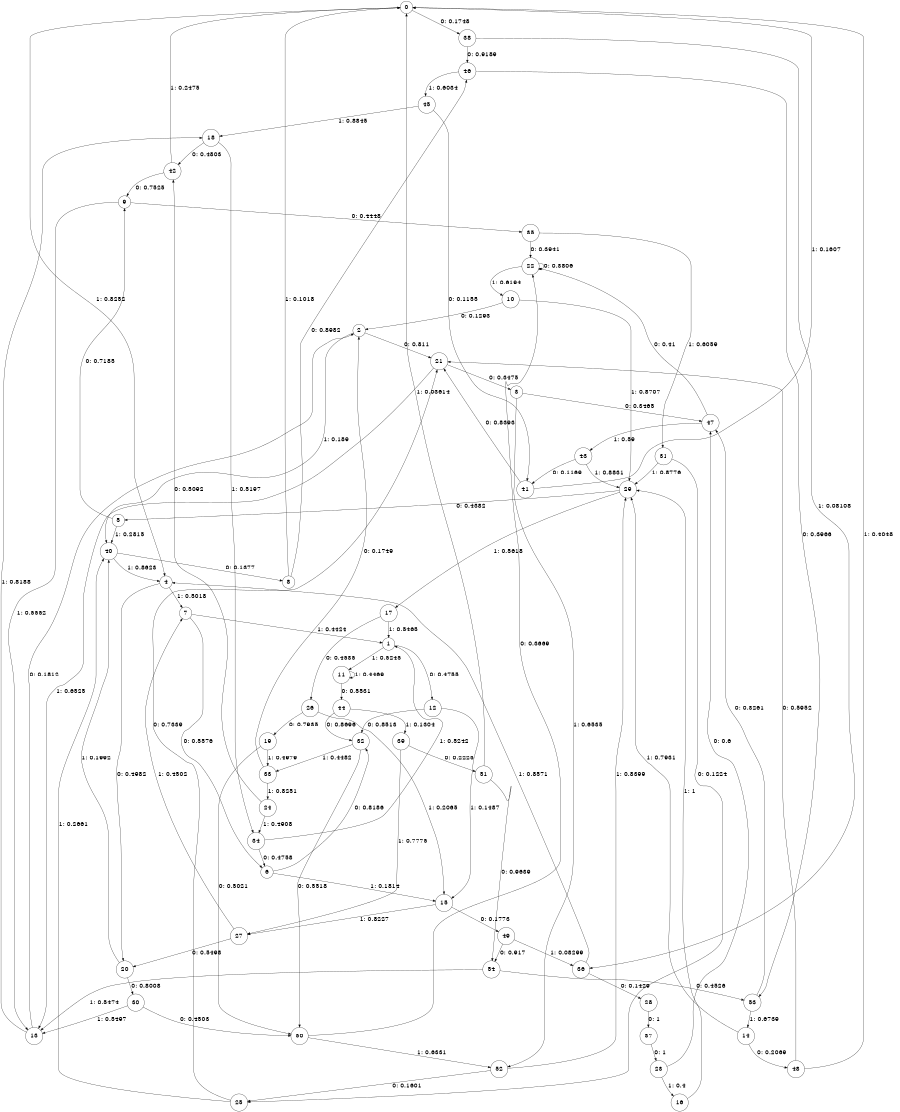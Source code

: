 digraph "ch13randomL10" {
size = "6,8.5";
ratio = "fill";
node [shape = circle];
node [fontsize = 24];
edge [fontsize = 24];
0 -> 38 [label = "0: 0.1748   "];
0 -> 4 [label = "1: 0.8252   "];
1 -> 12 [label = "0: 0.4755   "];
1 -> 11 [label = "1: 0.5245   "];
2 -> 21 [label = "0: 0.811    "];
2 -> 40 [label = "1: 0.189    "];
3 -> 47 [label = "0: 0.3465   "];
3 -> 52 [label = "1: 0.6535   "];
4 -> 20 [label = "0: 0.4982   "];
4 -> 7 [label = "1: 0.5018   "];
5 -> 9 [label = "0: 0.7185   "];
5 -> 40 [label = "1: 0.2815   "];
6 -> 32 [label = "0: 0.8186   "];
6 -> 15 [label = "1: 0.1814   "];
7 -> 6 [label = "0: 0.5576   "];
7 -> 1 [label = "1: 0.4424   "];
8 -> 46 [label = "0: 0.8982   "];
8 -> 0 [label = "1: 0.1018   "];
9 -> 35 [label = "0: 0.4448   "];
9 -> 13 [label = "1: 0.5552   "];
10 -> 2 [label = "0: 0.1293   "];
10 -> 29 [label = "1: 0.8707   "];
11 -> 44 [label = "0: 0.5531   "];
11 -> 11 [label = "1: 0.4469   "];
12 -> 32 [label = "0: 0.8513   "];
12 -> 15 [label = "1: 0.1487   "];
13 -> 2 [label = "0: 0.1812   "];
13 -> 18 [label = "1: 0.8188   "];
14 -> 48 [label = "0: 0.2069   "];
14 -> 29 [label = "1: 0.7931   "];
15 -> 49 [label = "0: 0.1773   "];
15 -> 27 [label = "1: 0.8227   "];
16 -> 29 [label = "1: 1        "];
17 -> 26 [label = "0: 0.4535   "];
17 -> 1 [label = "1: 0.5465   "];
18 -> 42 [label = "0: 0.4803   "];
18 -> 34 [label = "1: 0.5197   "];
19 -> 50 [label = "0: 0.5021   "];
19 -> 33 [label = "1: 0.4979   "];
20 -> 30 [label = "0: 0.8008   "];
20 -> 40 [label = "1: 0.1992   "];
21 -> 3 [label = "0: 0.3475   "];
21 -> 13 [label = "1: 0.6525   "];
22 -> 22 [label = "0: 0.3806   "];
22 -> 10 [label = "1: 0.6194   "];
23 -> 47 [label = "0: 0.6      "];
23 -> 16 [label = "1: 0.4      "];
24 -> 42 [label = "0: 0.5092   "];
24 -> 34 [label = "1: 0.4908   "];
25 -> 21 [label = "0: 0.7339   "];
25 -> 40 [label = "1: 0.2661   "];
26 -> 19 [label = "0: 0.7935   "];
26 -> 15 [label = "1: 0.2065   "];
27 -> 20 [label = "0: 0.5498   "];
27 -> 7 [label = "1: 0.4502   "];
28 -> 37 [label = "0: 1        "];
29 -> 5 [label = "0: 0.4382   "];
29 -> 17 [label = "1: 0.5618   "];
30 -> 50 [label = "0: 0.4503   "];
30 -> 13 [label = "1: 0.5497   "];
31 -> 25 [label = "0: 0.1224   "];
31 -> 29 [label = "1: 0.8776   "];
32 -> 50 [label = "0: 0.5518   "];
32 -> 33 [label = "1: 0.4482   "];
33 -> 2 [label = "0: 0.1749   "];
33 -> 24 [label = "1: 0.8251   "];
34 -> 6 [label = "0: 0.4758   "];
34 -> 1 [label = "1: 0.5242   "];
35 -> 22 [label = "0: 0.3941   "];
35 -> 31 [label = "1: 0.6059   "];
36 -> 28 [label = "0: 0.1429   "];
36 -> 4 [label = "1: 0.8571   "];
37 -> 23 [label = "0: 1        "];
38 -> 46 [label = "0: 0.9189   "];
38 -> 36 [label = "1: 0.08108  "];
39 -> 51 [label = "0: 0.2225   "];
39 -> 27 [label = "1: 0.7775   "];
40 -> 8 [label = "0: 0.1377   "];
40 -> 4 [label = "1: 0.8623   "];
41 -> 21 [label = "0: 0.8393   "];
41 -> 0 [label = "1: 0.1607   "];
42 -> 9 [label = "0: 0.7525   "];
42 -> 0 [label = "1: 0.2475   "];
43 -> 41 [label = "0: 0.1169   "];
43 -> 29 [label = "1: 0.8831   "];
44 -> 32 [label = "0: 0.8696   "];
44 -> 39 [label = "1: 0.1304   "];
45 -> 41 [label = "0: 0.1155   "];
45 -> 18 [label = "1: 0.8845   "];
46 -> 53 [label = "0: 0.3966   "];
46 -> 45 [label = "1: 0.6034   "];
47 -> 22 [label = "0: 0.41     "];
47 -> 43 [label = "1: 0.59     "];
48 -> 21 [label = "0: 0.5952   "];
48 -> 0 [label = "1: 0.4048   "];
49 -> 54 [label = "0: 0.917    "];
49 -> 36 [label = "1: 0.08299  "];
50 -> 22 [label = "0: 0.3669   "];
50 -> 52 [label = "1: 0.6331   "];
51 -> 54 [label = "0: 0.9639   "];
51 -> 0 [label = "1: 0.03614  "];
52 -> 25 [label = "0: 0.1601   "];
52 -> 29 [label = "1: 0.8399   "];
53 -> 47 [label = "0: 0.3261   "];
53 -> 14 [label = "1: 0.6739   "];
54 -> 53 [label = "0: 0.4526   "];
54 -> 13 [label = "1: 0.5474   "];
}